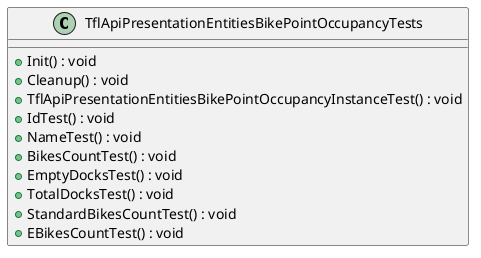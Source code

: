 @startuml
class TflApiPresentationEntitiesBikePointOccupancyTests {
    + Init() : void
    + Cleanup() : void
    + TflApiPresentationEntitiesBikePointOccupancyInstanceTest() : void
    + IdTest() : void
    + NameTest() : void
    + BikesCountTest() : void
    + EmptyDocksTest() : void
    + TotalDocksTest() : void
    + StandardBikesCountTest() : void
    + EBikesCountTest() : void
}
@enduml
